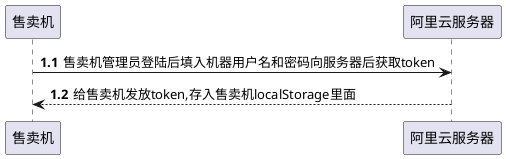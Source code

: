 @startuml
'https://plantuml.com/sequence-diagram

autonumber 1.1
售卖机 -> 阿里云服务器: 售卖机管理员登陆后填入机器用户名和密码向服务器后获取token
阿里云服务器 --> 售卖机: 给售卖机发放token,存入售卖机localStorage里面
@enduml

